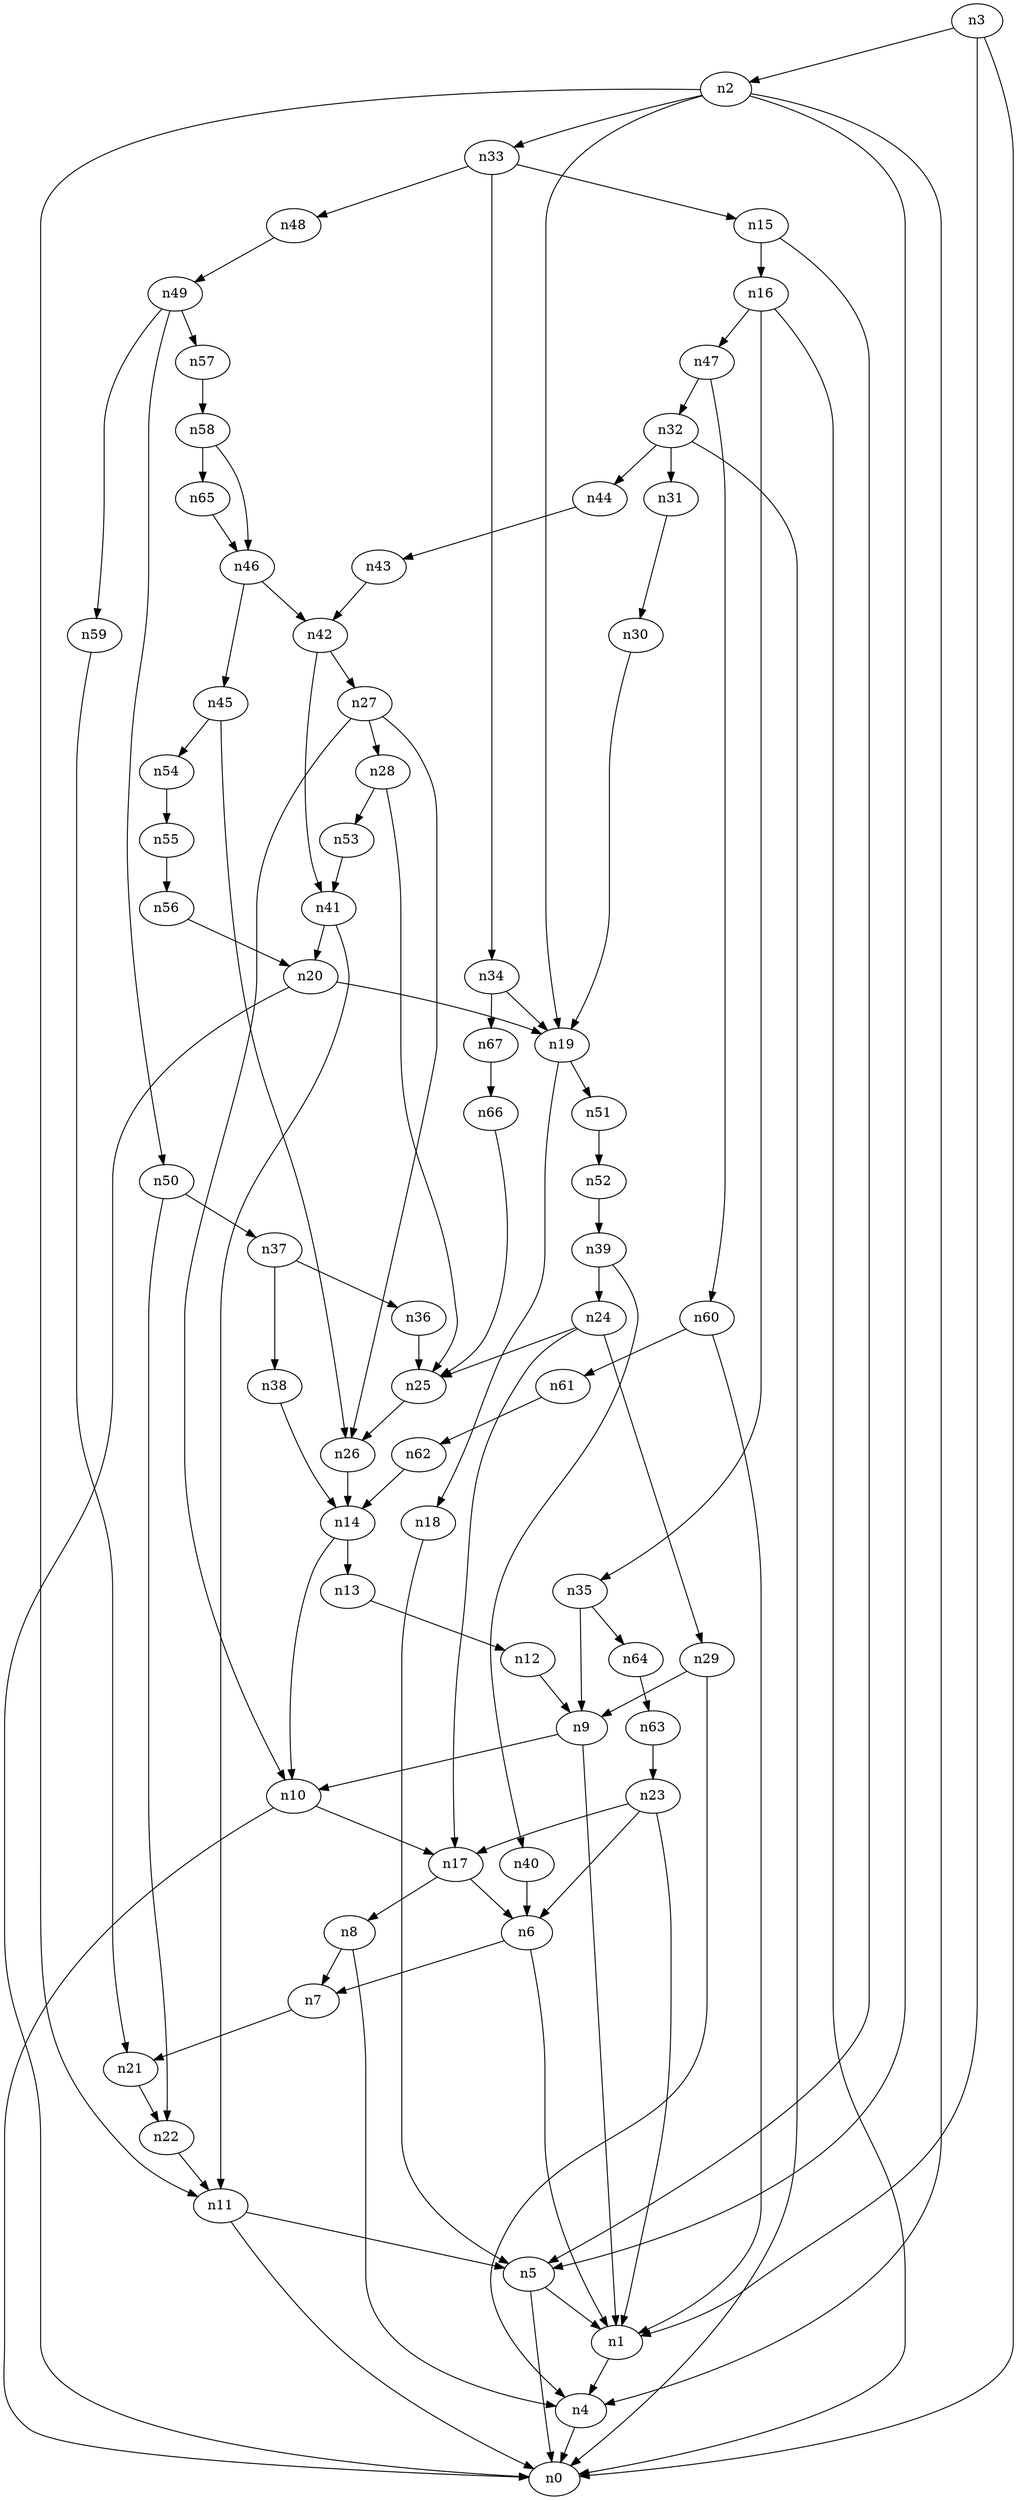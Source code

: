 digraph G {
	n1 -> n4	 [_graphml_id=e4];
	n2 -> n4	 [_graphml_id=e7];
	n2 -> n5	 [_graphml_id=e8];
	n2 -> n11	 [_graphml_id=e18];
	n2 -> n19	 [_graphml_id=e38];
	n2 -> n33	 [_graphml_id=e68];
	n3 -> n0	 [_graphml_id=e0];
	n3 -> n1	 [_graphml_id=e3];
	n3 -> n2	 [_graphml_id=e6];
	n4 -> n0	 [_graphml_id=e1];
	n5 -> n0	 [_graphml_id=e2];
	n5 -> n1	 [_graphml_id=e5];
	n6 -> n1	 [_graphml_id=e9];
	n6 -> n7	 [_graphml_id=e10];
	n7 -> n21	 [_graphml_id=e33];
	n8 -> n4	 [_graphml_id=e12];
	n8 -> n7	 [_graphml_id=e11];
	n9 -> n1	 [_graphml_id=e13];
	n9 -> n10	 [_graphml_id=e14];
	n10 -> n0	 [_graphml_id=e15];
	n10 -> n17	 [_graphml_id=e27];
	n11 -> n0	 [_graphml_id=e16];
	n11 -> n5	 [_graphml_id=e17];
	n12 -> n9	 [_graphml_id=e19];
	n13 -> n12	 [_graphml_id=e20];
	n14 -> n10	 [_graphml_id=e22];
	n14 -> n13	 [_graphml_id=e21];
	n15 -> n5	 [_graphml_id=e23];
	n15 -> n16	 [_graphml_id=e24];
	n16 -> n0	 [_graphml_id=e25];
	n16 -> n35	 [_graphml_id=e56];
	n16 -> n47	 [_graphml_id=e77];
	n17 -> n6	 [_graphml_id=e26];
	n17 -> n8	 [_graphml_id=e28];
	n18 -> n5	 [_graphml_id=e29];
	n19 -> n18	 [_graphml_id=e30];
	n19 -> n51	 [_graphml_id=e83];
	n20 -> n0	 [_graphml_id=e32];
	n20 -> n19	 [_graphml_id=e31];
	n21 -> n22	 [_graphml_id=e34];
	n22 -> n11	 [_graphml_id=e35];
	n23 -> n1	 [_graphml_id=e37];
	n23 -> n6	 [_graphml_id=e58];
	n23 -> n17	 [_graphml_id=e36];
	n24 -> n17	 [_graphml_id=e39];
	n24 -> n25	 [_graphml_id=e40];
	n24 -> n29	 [_graphml_id=e48];
	n25 -> n26	 [_graphml_id=e41];
	n26 -> n14	 [_graphml_id=e42];
	n27 -> n10	 [_graphml_id=e78];
	n27 -> n26	 [_graphml_id=e43];
	n27 -> n28	 [_graphml_id=e44];
	n28 -> n25	 [_graphml_id=e45];
	n28 -> n53	 [_graphml_id=e86];
	n29 -> n4	 [_graphml_id=e47];
	n29 -> n9	 [_graphml_id=e46];
	n30 -> n19	 [_graphml_id=e49];
	n31 -> n30	 [_graphml_id=e50];
	n32 -> n0	 [_graphml_id=e52];
	n32 -> n31	 [_graphml_id=e51];
	n32 -> n44	 [_graphml_id=e72];
	n33 -> n15	 [_graphml_id=e53];
	n33 -> n34	 [_graphml_id=e54];
	n33 -> n48	 [_graphml_id=e79];
	n34 -> n19	 [_graphml_id=e55];
	n34 -> n67	 [_graphml_id=e111];
	n35 -> n9	 [_graphml_id=e57];
	n35 -> n64	 [_graphml_id=e105];
	n36 -> n25	 [_graphml_id=e59];
	n37 -> n36	 [_graphml_id=e60];
	n37 -> n38	 [_graphml_id=e61];
	n38 -> n14	 [_graphml_id=e62];
	n39 -> n24	 [_graphml_id=e63];
	n39 -> n40	 [_graphml_id=e64];
	n40 -> n6	 [_graphml_id=e65];
	n41 -> n11	 [_graphml_id=e67];
	n41 -> n20	 [_graphml_id=e66];
	n42 -> n27	 [_graphml_id=e98];
	n42 -> n41	 [_graphml_id=e69];
	n43 -> n42	 [_graphml_id=e70];
	n44 -> n43	 [_graphml_id=e71];
	n45 -> n26	 [_graphml_id=e73];
	n45 -> n54	 [_graphml_id=e89];
	n46 -> n42	 [_graphml_id=e75];
	n46 -> n45	 [_graphml_id=e74];
	n47 -> n32	 [_graphml_id=e76];
	n47 -> n60	 [_graphml_id=e108];
	n48 -> n49	 [_graphml_id=e80];
	n49 -> n50	 [_graphml_id=e81];
	n49 -> n57	 [_graphml_id=e93];
	n49 -> n59	 [_graphml_id=e96];
	n50 -> n22	 [_graphml_id=e82];
	n50 -> n37	 [_graphml_id=e88];
	n51 -> n52	 [_graphml_id=e84];
	n52 -> n39	 [_graphml_id=e85];
	n53 -> n41	 [_graphml_id=e87];
	n54 -> n55	 [_graphml_id=e90];
	n55 -> n56	 [_graphml_id=e91];
	n56 -> n20	 [_graphml_id=e92];
	n57 -> n58	 [_graphml_id=e94];
	n58 -> n46	 [_graphml_id=e95];
	n58 -> n65	 [_graphml_id=e107];
	n59 -> n21	 [_graphml_id=e97];
	n60 -> n1	 [_graphml_id=e99];
	n60 -> n61	 [_graphml_id=e100];
	n61 -> n62	 [_graphml_id=e101];
	n62 -> n14	 [_graphml_id=e102];
	n63 -> n23	 [_graphml_id=e103];
	n64 -> n63	 [_graphml_id=e104];
	n65 -> n46	 [_graphml_id=e106];
	n66 -> n25	 [_graphml_id=e109];
	n67 -> n66	 [_graphml_id=e110];
}
